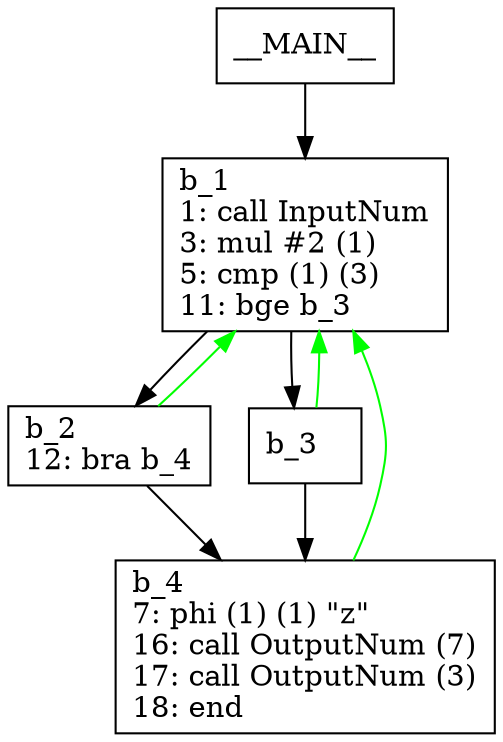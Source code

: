 digraph Computation {
node [shape=box];
__MAIN__ -> b_1;
b_1 [label="b_1\l1: call InputNum\l3: mul #2 (1)\l5: cmp (1) (3)\l11: bge b_3\l"]
b_1 -> b_2;
b_2 [label="b_2\l12: bra b_4\l"]
b_2 -> b_4;
b_4 [label="b_4\l7: phi (1) (1) \"z\"\l16: call OutputNum (7)\l17: call OutputNum (3)\l18: end\l"]
b_4 -> b_1[color="green"];
b_2 -> b_1[color="green"];
b_1 -> b_3;
b_3 [label="b_3\l"]
b_3 -> b_4;
b_3 -> b_1[color="green"];
}